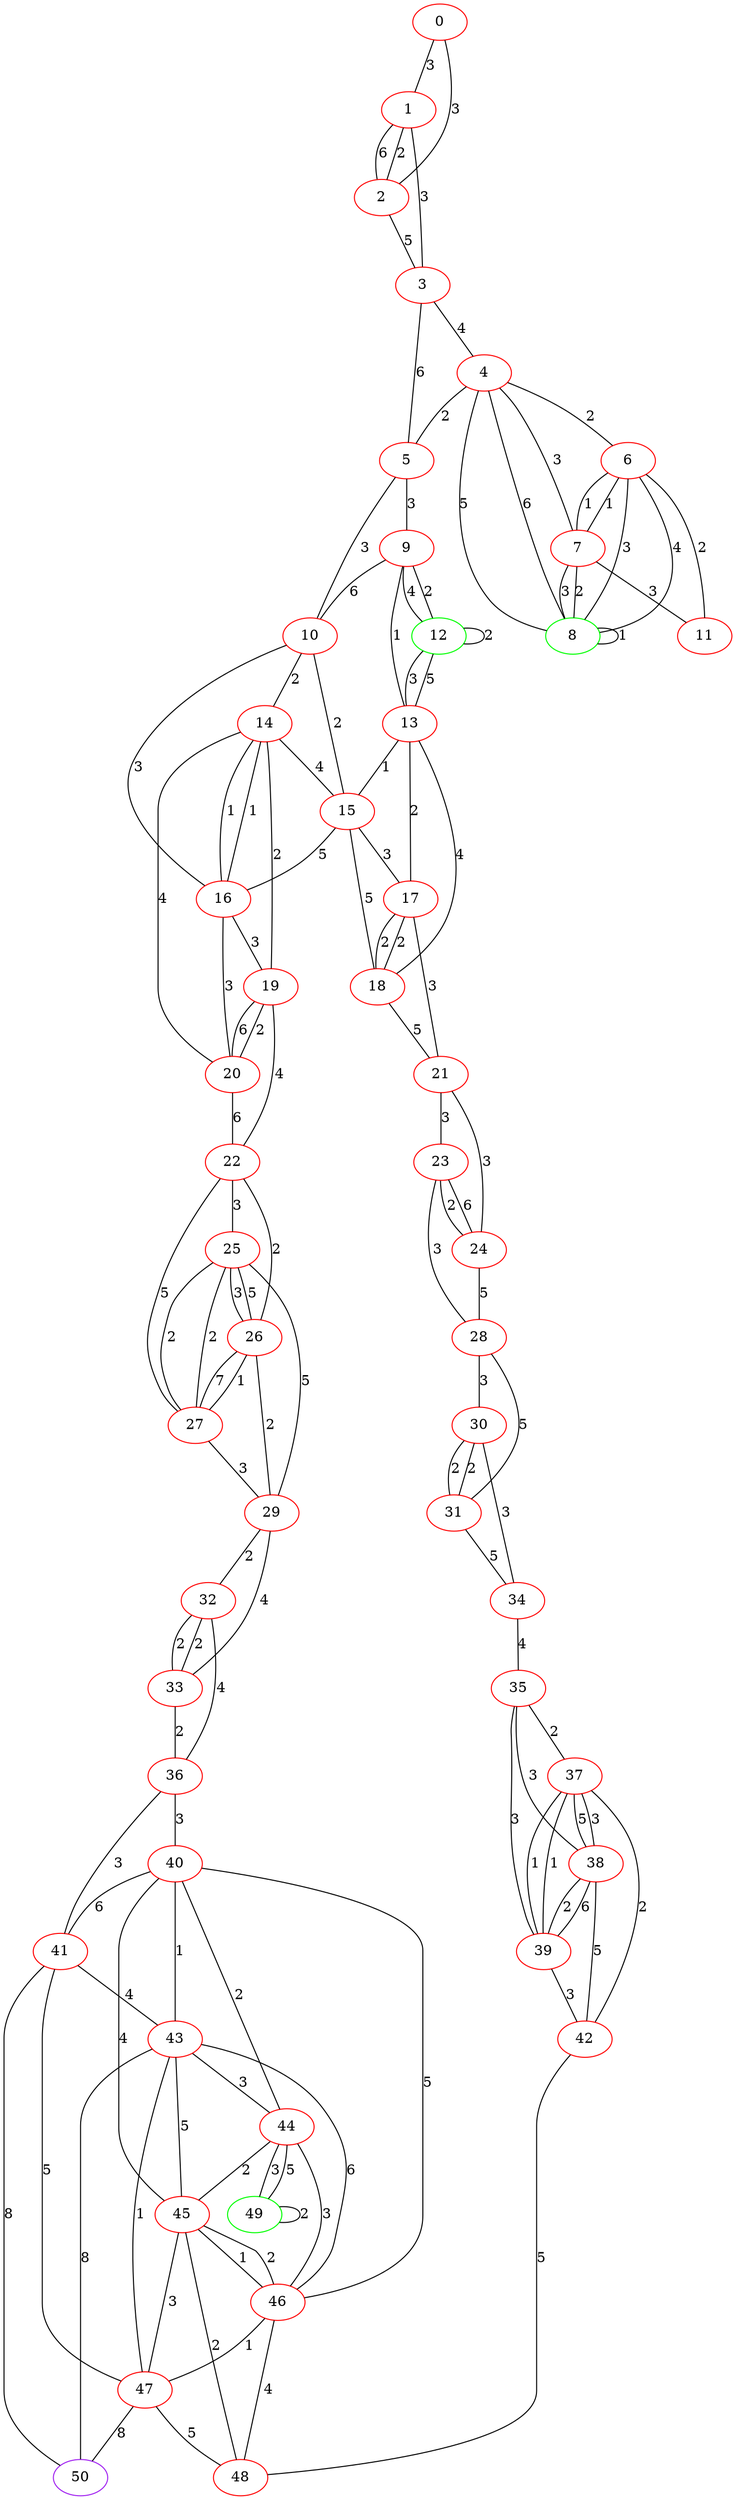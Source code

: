 graph "" {
0 [color=red, weight=1];
1 [color=red, weight=1];
2 [color=red, weight=1];
3 [color=red, weight=1];
4 [color=red, weight=1];
5 [color=red, weight=1];
6 [color=red, weight=1];
7 [color=red, weight=1];
8 [color=green, weight=2];
9 [color=red, weight=1];
10 [color=red, weight=1];
11 [color=red, weight=1];
12 [color=green, weight=2];
13 [color=red, weight=1];
14 [color=red, weight=1];
15 [color=red, weight=1];
16 [color=red, weight=1];
17 [color=red, weight=1];
18 [color=red, weight=1];
19 [color=red, weight=1];
20 [color=red, weight=1];
21 [color=red, weight=1];
22 [color=red, weight=1];
23 [color=red, weight=1];
24 [color=red, weight=1];
25 [color=red, weight=1];
26 [color=red, weight=1];
27 [color=red, weight=1];
28 [color=red, weight=1];
29 [color=red, weight=1];
30 [color=red, weight=1];
31 [color=red, weight=1];
32 [color=red, weight=1];
33 [color=red, weight=1];
34 [color=red, weight=1];
35 [color=red, weight=1];
36 [color=red, weight=1];
37 [color=red, weight=1];
38 [color=red, weight=1];
39 [color=red, weight=1];
40 [color=red, weight=1];
41 [color=red, weight=1];
42 [color=red, weight=1];
43 [color=red, weight=1];
44 [color=red, weight=1];
45 [color=red, weight=1];
46 [color=red, weight=1];
47 [color=red, weight=1];
48 [color=red, weight=1];
49 [color=green, weight=2];
50 [color=purple, weight=4];
0 -- 1  [key=0, label=3];
0 -- 2  [key=0, label=3];
1 -- 2  [key=0, label=6];
1 -- 2  [key=1, label=2];
1 -- 3  [key=0, label=3];
2 -- 3  [key=0, label=5];
3 -- 4  [key=0, label=4];
3 -- 5  [key=0, label=6];
4 -- 8  [key=0, label=5];
4 -- 8  [key=1, label=6];
4 -- 5  [key=0, label=2];
4 -- 6  [key=0, label=2];
4 -- 7  [key=0, label=3];
5 -- 9  [key=0, label=3];
5 -- 10  [key=0, label=3];
6 -- 8  [key=0, label=3];
6 -- 8  [key=1, label=4];
6 -- 11  [key=0, label=2];
6 -- 7  [key=0, label=1];
6 -- 7  [key=1, label=1];
7 -- 8  [key=0, label=2];
7 -- 8  [key=1, label=3];
7 -- 11  [key=0, label=3];
8 -- 8  [key=0, label=1];
9 -- 10  [key=0, label=6];
9 -- 12  [key=0, label=2];
9 -- 12  [key=1, label=4];
9 -- 13  [key=0, label=1];
10 -- 16  [key=0, label=3];
10 -- 14  [key=0, label=2];
10 -- 15  [key=0, label=2];
12 -- 12  [key=0, label=2];
12 -- 13  [key=0, label=3];
12 -- 13  [key=1, label=5];
13 -- 17  [key=0, label=2];
13 -- 18  [key=0, label=4];
13 -- 15  [key=0, label=1];
14 -- 16  [key=0, label=1];
14 -- 16  [key=1, label=1];
14 -- 19  [key=0, label=2];
14 -- 20  [key=0, label=4];
14 -- 15  [key=0, label=4];
15 -- 16  [key=0, label=5];
15 -- 17  [key=0, label=3];
15 -- 18  [key=0, label=5];
16 -- 19  [key=0, label=3];
16 -- 20  [key=0, label=3];
17 -- 18  [key=0, label=2];
17 -- 18  [key=1, label=2];
17 -- 21  [key=0, label=3];
18 -- 21  [key=0, label=5];
19 -- 20  [key=0, label=6];
19 -- 20  [key=1, label=2];
19 -- 22  [key=0, label=4];
20 -- 22  [key=0, label=6];
21 -- 24  [key=0, label=3];
21 -- 23  [key=0, label=3];
22 -- 27  [key=0, label=5];
22 -- 25  [key=0, label=3];
22 -- 26  [key=0, label=2];
23 -- 24  [key=0, label=2];
23 -- 24  [key=1, label=6];
23 -- 28  [key=0, label=3];
24 -- 28  [key=0, label=5];
25 -- 26  [key=0, label=3];
25 -- 26  [key=1, label=5];
25 -- 27  [key=0, label=2];
25 -- 27  [key=1, label=2];
25 -- 29  [key=0, label=5];
26 -- 27  [key=0, label=1];
26 -- 27  [key=1, label=7];
26 -- 29  [key=0, label=2];
27 -- 29  [key=0, label=3];
28 -- 31  [key=0, label=5];
28 -- 30  [key=0, label=3];
29 -- 32  [key=0, label=2];
29 -- 33  [key=0, label=4];
30 -- 34  [key=0, label=3];
30 -- 31  [key=0, label=2];
30 -- 31  [key=1, label=2];
31 -- 34  [key=0, label=5];
32 -- 33  [key=0, label=2];
32 -- 33  [key=1, label=2];
32 -- 36  [key=0, label=4];
33 -- 36  [key=0, label=2];
34 -- 35  [key=0, label=4];
35 -- 37  [key=0, label=2];
35 -- 38  [key=0, label=3];
35 -- 39  [key=0, label=3];
36 -- 40  [key=0, label=3];
36 -- 41  [key=0, label=3];
37 -- 42  [key=0, label=2];
37 -- 38  [key=0, label=5];
37 -- 38  [key=1, label=3];
37 -- 39  [key=0, label=1];
37 -- 39  [key=1, label=1];
38 -- 42  [key=0, label=5];
38 -- 39  [key=0, label=6];
38 -- 39  [key=1, label=2];
39 -- 42  [key=0, label=3];
40 -- 41  [key=0, label=6];
40 -- 43  [key=0, label=1];
40 -- 44  [key=0, label=2];
40 -- 45  [key=0, label=4];
40 -- 46  [key=0, label=5];
41 -- 50  [key=0, label=8];
41 -- 43  [key=0, label=4];
41 -- 47  [key=0, label=5];
42 -- 48  [key=0, label=5];
43 -- 44  [key=0, label=3];
43 -- 45  [key=0, label=5];
43 -- 46  [key=0, label=6];
43 -- 47  [key=0, label=1];
43 -- 50  [key=0, label=8];
44 -- 49  [key=0, label=3];
44 -- 49  [key=1, label=5];
44 -- 45  [key=0, label=2];
44 -- 46  [key=0, label=3];
45 -- 46  [key=0, label=2];
45 -- 46  [key=1, label=1];
45 -- 47  [key=0, label=3];
45 -- 48  [key=0, label=2];
46 -- 47  [key=0, label=1];
46 -- 48  [key=0, label=4];
47 -- 48  [key=0, label=5];
47 -- 50  [key=0, label=8];
49 -- 49  [key=0, label=2];
}
